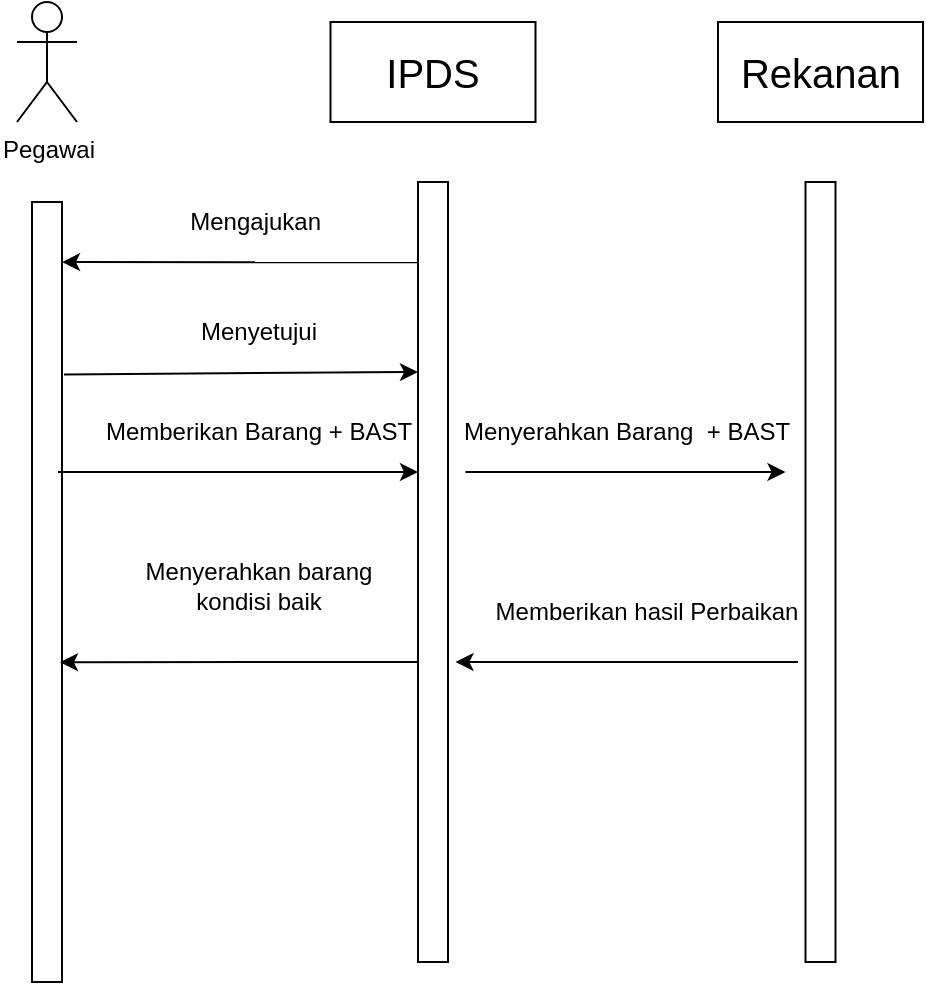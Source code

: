 <mxfile version="21.0.4" type="github" pages="2">
  <diagram name="Sequence Diagram" id="y4f-0l9bqbzRcfI7EzgJ">
    <mxGraphModel dx="1434" dy="760" grid="1" gridSize="10" guides="1" tooltips="1" connect="1" arrows="1" fold="1" page="1" pageScale="1" pageWidth="850" pageHeight="1100" math="0" shadow="0">
      <root>
        <mxCell id="0" />
        <mxCell id="1" parent="0" />
        <mxCell id="Nz8ci8vGz0A3WBFfembj-1" value="Pegawai" style="shape=umlActor;verticalLabelPosition=bottom;verticalAlign=top;html=1;outlineConnect=0;" vertex="1" parent="1">
          <mxGeometry x="119.5" y="110" width="30" height="60" as="geometry" />
        </mxCell>
        <mxCell id="Nz8ci8vGz0A3WBFfembj-2" value="" style="rounded=0;whiteSpace=wrap;html=1;" vertex="1" parent="1">
          <mxGeometry x="320" y="200" width="15" height="390" as="geometry" />
        </mxCell>
        <mxCell id="Nz8ci8vGz0A3WBFfembj-3" value="" style="rounded=0;whiteSpace=wrap;html=1;" vertex="1" parent="1">
          <mxGeometry x="127" y="210" width="15" height="390" as="geometry" />
        </mxCell>
        <mxCell id="Nz8ci8vGz0A3WBFfembj-5" value="&lt;font style=&quot;font-size: 20px;&quot;&gt;IPDS&lt;/font&gt;" style="rounded=0;whiteSpace=wrap;html=1;" vertex="1" parent="1">
          <mxGeometry x="276.25" y="120" width="102.5" height="50" as="geometry" />
        </mxCell>
        <mxCell id="Nz8ci8vGz0A3WBFfembj-6" value="" style="rounded=0;whiteSpace=wrap;html=1;" vertex="1" parent="1">
          <mxGeometry x="513.75" y="200" width="15" height="390" as="geometry" />
        </mxCell>
        <mxCell id="Nz8ci8vGz0A3WBFfembj-7" value="&lt;font style=&quot;font-size: 20px;&quot;&gt;Rekanan&lt;/font&gt;" style="rounded=0;whiteSpace=wrap;html=1;" vertex="1" parent="1">
          <mxGeometry x="470" y="120" width="102.5" height="50" as="geometry" />
        </mxCell>
        <mxCell id="Nz8ci8vGz0A3WBFfembj-8" value="" style="endArrow=none;html=1;rounded=0;entryX=0;entryY=0.103;entryDx=0;entryDy=0;entryPerimeter=0;exitX=1;exitY=0.077;exitDx=0;exitDy=0;exitPerimeter=0;startArrow=classic;startFill=1;endFill=0;" edge="1" parent="1" source="Nz8ci8vGz0A3WBFfembj-3" target="Nz8ci8vGz0A3WBFfembj-2">
          <mxGeometry width="50" height="50" relative="1" as="geometry">
            <mxPoint x="170" y="240" as="sourcePoint" />
            <mxPoint x="280" y="210" as="targetPoint" />
          </mxGeometry>
        </mxCell>
        <mxCell id="Nz8ci8vGz0A3WBFfembj-9" value="Mengajukan&amp;nbsp;" style="text;html=1;align=center;verticalAlign=middle;resizable=0;points=[];autosize=1;strokeColor=none;fillColor=none;" vertex="1" parent="1">
          <mxGeometry x="195" y="205" width="90" height="30" as="geometry" />
        </mxCell>
        <mxCell id="Nz8ci8vGz0A3WBFfembj-10" value="" style="endArrow=classic;html=1;rounded=0;entryX=0;entryY=0.103;entryDx=0;entryDy=0;entryPerimeter=0;exitX=1.067;exitY=0.221;exitDx=0;exitDy=0;exitPerimeter=0;" edge="1" parent="1" source="Nz8ci8vGz0A3WBFfembj-3">
          <mxGeometry width="50" height="50" relative="1" as="geometry">
            <mxPoint x="160" y="295" as="sourcePoint" />
            <mxPoint x="320" y="295" as="targetPoint" />
          </mxGeometry>
        </mxCell>
        <mxCell id="Nz8ci8vGz0A3WBFfembj-11" value="Menyetujui" style="text;html=1;align=center;verticalAlign=middle;resizable=0;points=[];autosize=1;strokeColor=none;fillColor=none;" vertex="1" parent="1">
          <mxGeometry x="200" y="260" width="80" height="30" as="geometry" />
        </mxCell>
        <mxCell id="Nz8ci8vGz0A3WBFfembj-12" value="" style="endArrow=classic;html=1;rounded=0;entryX=0;entryY=0.103;entryDx=0;entryDy=0;entryPerimeter=0;exitX=0.867;exitY=0.346;exitDx=0;exitDy=0;exitPerimeter=0;" edge="1" parent="1" source="Nz8ci8vGz0A3WBFfembj-3">
          <mxGeometry width="50" height="50" relative="1" as="geometry">
            <mxPoint x="160" y="345" as="sourcePoint" />
            <mxPoint x="320" y="345" as="targetPoint" />
          </mxGeometry>
        </mxCell>
        <mxCell id="Nz8ci8vGz0A3WBFfembj-13" value="Memberikan Barang + BAST" style="text;html=1;align=center;verticalAlign=middle;resizable=0;points=[];autosize=1;strokeColor=none;fillColor=none;" vertex="1" parent="1">
          <mxGeometry x="150" y="310" width="180" height="30" as="geometry" />
        </mxCell>
        <mxCell id="Nz8ci8vGz0A3WBFfembj-16" value="" style="endArrow=classic;html=1;rounded=0;entryX=0;entryY=0.103;entryDx=0;entryDy=0;entryPerimeter=0;exitX=1;exitY=0.077;exitDx=0;exitDy=0;exitPerimeter=0;" edge="1" parent="1">
          <mxGeometry width="50" height="50" relative="1" as="geometry">
            <mxPoint x="343.75" y="345" as="sourcePoint" />
            <mxPoint x="503.75" y="345" as="targetPoint" />
          </mxGeometry>
        </mxCell>
        <mxCell id="Nz8ci8vGz0A3WBFfembj-17" value="Menyerahkan Barang&amp;nbsp; + BAST" style="text;html=1;align=center;verticalAlign=middle;resizable=0;points=[];autosize=1;strokeColor=none;fillColor=none;" vertex="1" parent="1">
          <mxGeometry x="328.75" y="310" width="190" height="30" as="geometry" />
        </mxCell>
        <mxCell id="Nz8ci8vGz0A3WBFfembj-18" value="" style="endArrow=none;html=1;rounded=0;exitX=1;exitY=0.077;exitDx=0;exitDy=0;exitPerimeter=0;startArrow=classic;startFill=1;endFill=0;" edge="1" parent="1">
          <mxGeometry width="50" height="50" relative="1" as="geometry">
            <mxPoint x="338.75" y="440" as="sourcePoint" />
            <mxPoint x="510" y="440" as="targetPoint" />
          </mxGeometry>
        </mxCell>
        <mxCell id="Nz8ci8vGz0A3WBFfembj-19" value="Memberikan hasil Perbaikan" style="text;html=1;align=center;verticalAlign=middle;resizable=0;points=[];autosize=1;strokeColor=none;fillColor=none;" vertex="1" parent="1">
          <mxGeometry x="348.75" y="400" width="170" height="30" as="geometry" />
        </mxCell>
        <mxCell id="Nz8ci8vGz0A3WBFfembj-20" value="" style="endArrow=none;html=1;rounded=0;startArrow=classic;startFill=1;endFill=0;exitX=0.933;exitY=0.59;exitDx=0;exitDy=0;exitPerimeter=0;" edge="1" parent="1" source="Nz8ci8vGz0A3WBFfembj-3">
          <mxGeometry width="50" height="50" relative="1" as="geometry">
            <mxPoint x="150" y="440" as="sourcePoint" />
            <mxPoint x="320" y="440" as="targetPoint" />
          </mxGeometry>
        </mxCell>
        <mxCell id="Nz8ci8vGz0A3WBFfembj-21" value="Menyerahkan barang &lt;br&gt;kondisi baik" style="text;html=1;align=center;verticalAlign=middle;resizable=0;points=[];autosize=1;strokeColor=none;fillColor=none;" vertex="1" parent="1">
          <mxGeometry x="170" y="382" width="140" height="40" as="geometry" />
        </mxCell>
      </root>
    </mxGraphModel>
  </diagram>
  <diagram id="q_6s5jWmbdj7KrAS0xcY" name="Activity Diagram">
    <mxGraphModel dx="1434" dy="760" grid="1" gridSize="10" guides="1" tooltips="1" connect="1" arrows="1" fold="1" page="1" pageScale="1" pageWidth="850" pageHeight="1100" math="0" shadow="0">
      <root>
        <mxCell id="0" />
        <mxCell id="1" parent="0" />
      </root>
    </mxGraphModel>
  </diagram>
</mxfile>
